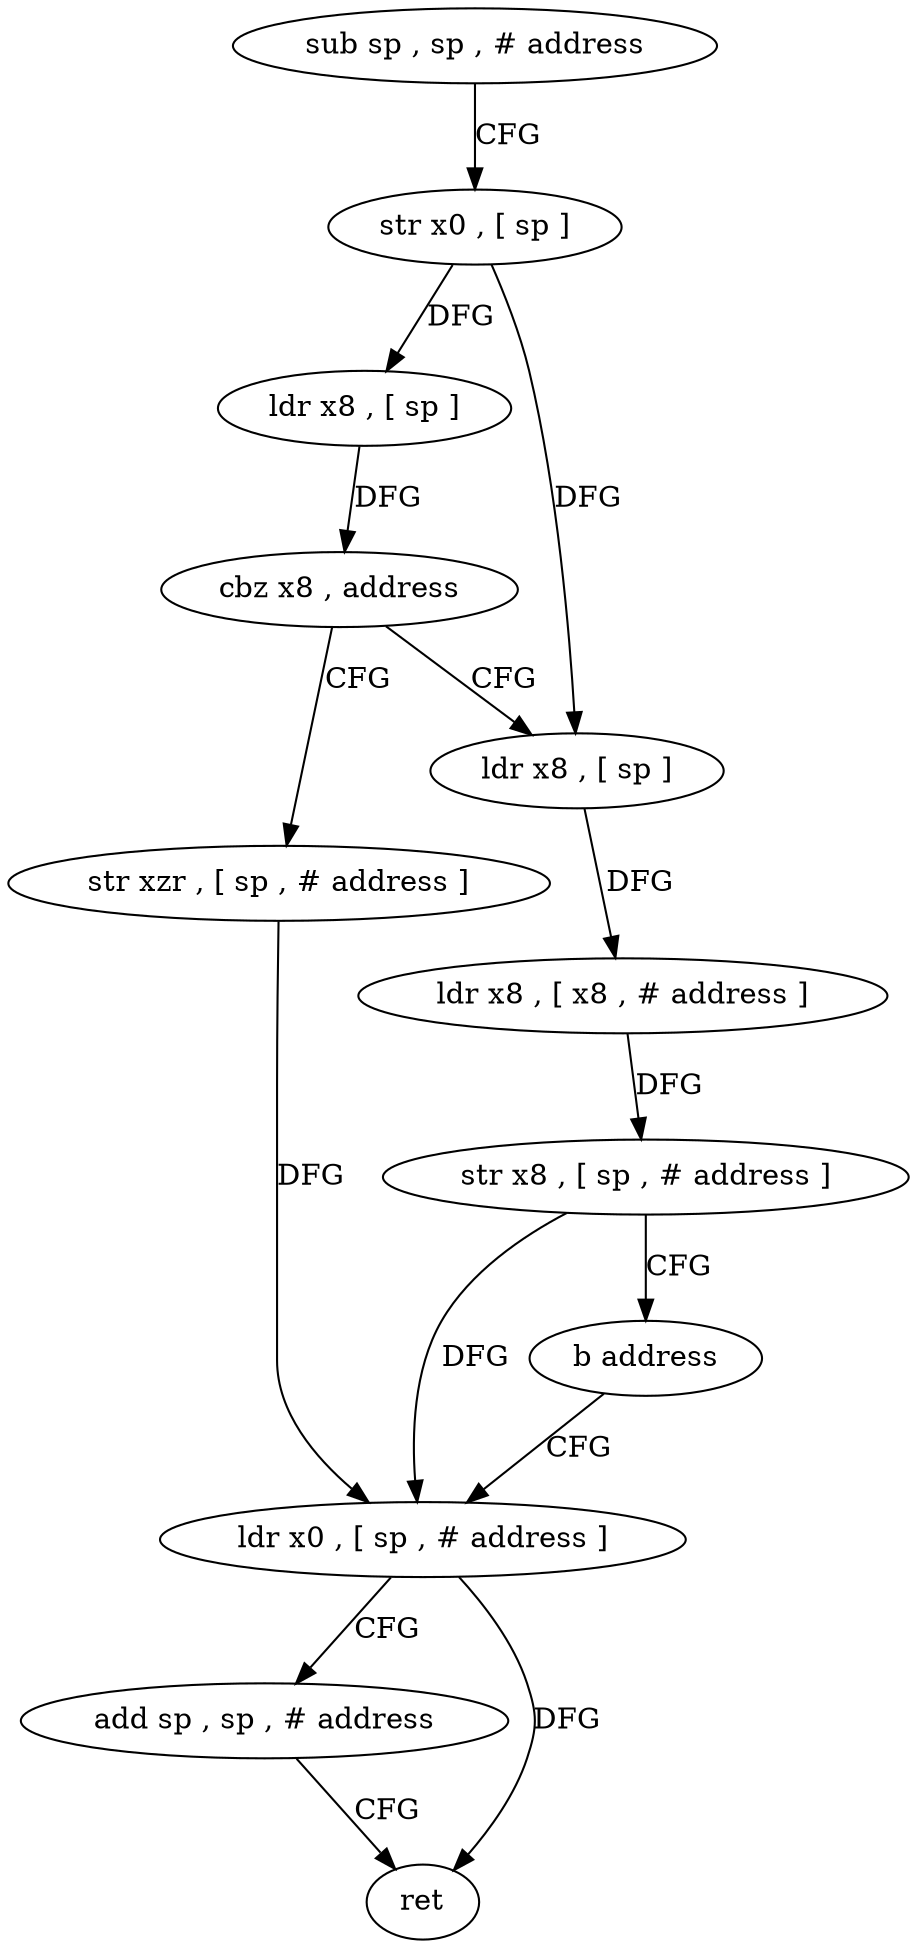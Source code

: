 digraph "func" {
"4374432" [label = "sub sp , sp , # address" ]
"4374436" [label = "str x0 , [ sp ]" ]
"4374440" [label = "ldr x8 , [ sp ]" ]
"4374444" [label = "cbz x8 , address" ]
"4374464" [label = "str xzr , [ sp , # address ]" ]
"4374448" [label = "ldr x8 , [ sp ]" ]
"4374468" [label = "ldr x0 , [ sp , # address ]" ]
"4374452" [label = "ldr x8 , [ x8 , # address ]" ]
"4374456" [label = "str x8 , [ sp , # address ]" ]
"4374460" [label = "b address" ]
"4374472" [label = "add sp , sp , # address" ]
"4374476" [label = "ret" ]
"4374432" -> "4374436" [ label = "CFG" ]
"4374436" -> "4374440" [ label = "DFG" ]
"4374436" -> "4374448" [ label = "DFG" ]
"4374440" -> "4374444" [ label = "DFG" ]
"4374444" -> "4374464" [ label = "CFG" ]
"4374444" -> "4374448" [ label = "CFG" ]
"4374464" -> "4374468" [ label = "DFG" ]
"4374448" -> "4374452" [ label = "DFG" ]
"4374468" -> "4374472" [ label = "CFG" ]
"4374468" -> "4374476" [ label = "DFG" ]
"4374452" -> "4374456" [ label = "DFG" ]
"4374456" -> "4374460" [ label = "CFG" ]
"4374456" -> "4374468" [ label = "DFG" ]
"4374460" -> "4374468" [ label = "CFG" ]
"4374472" -> "4374476" [ label = "CFG" ]
}
